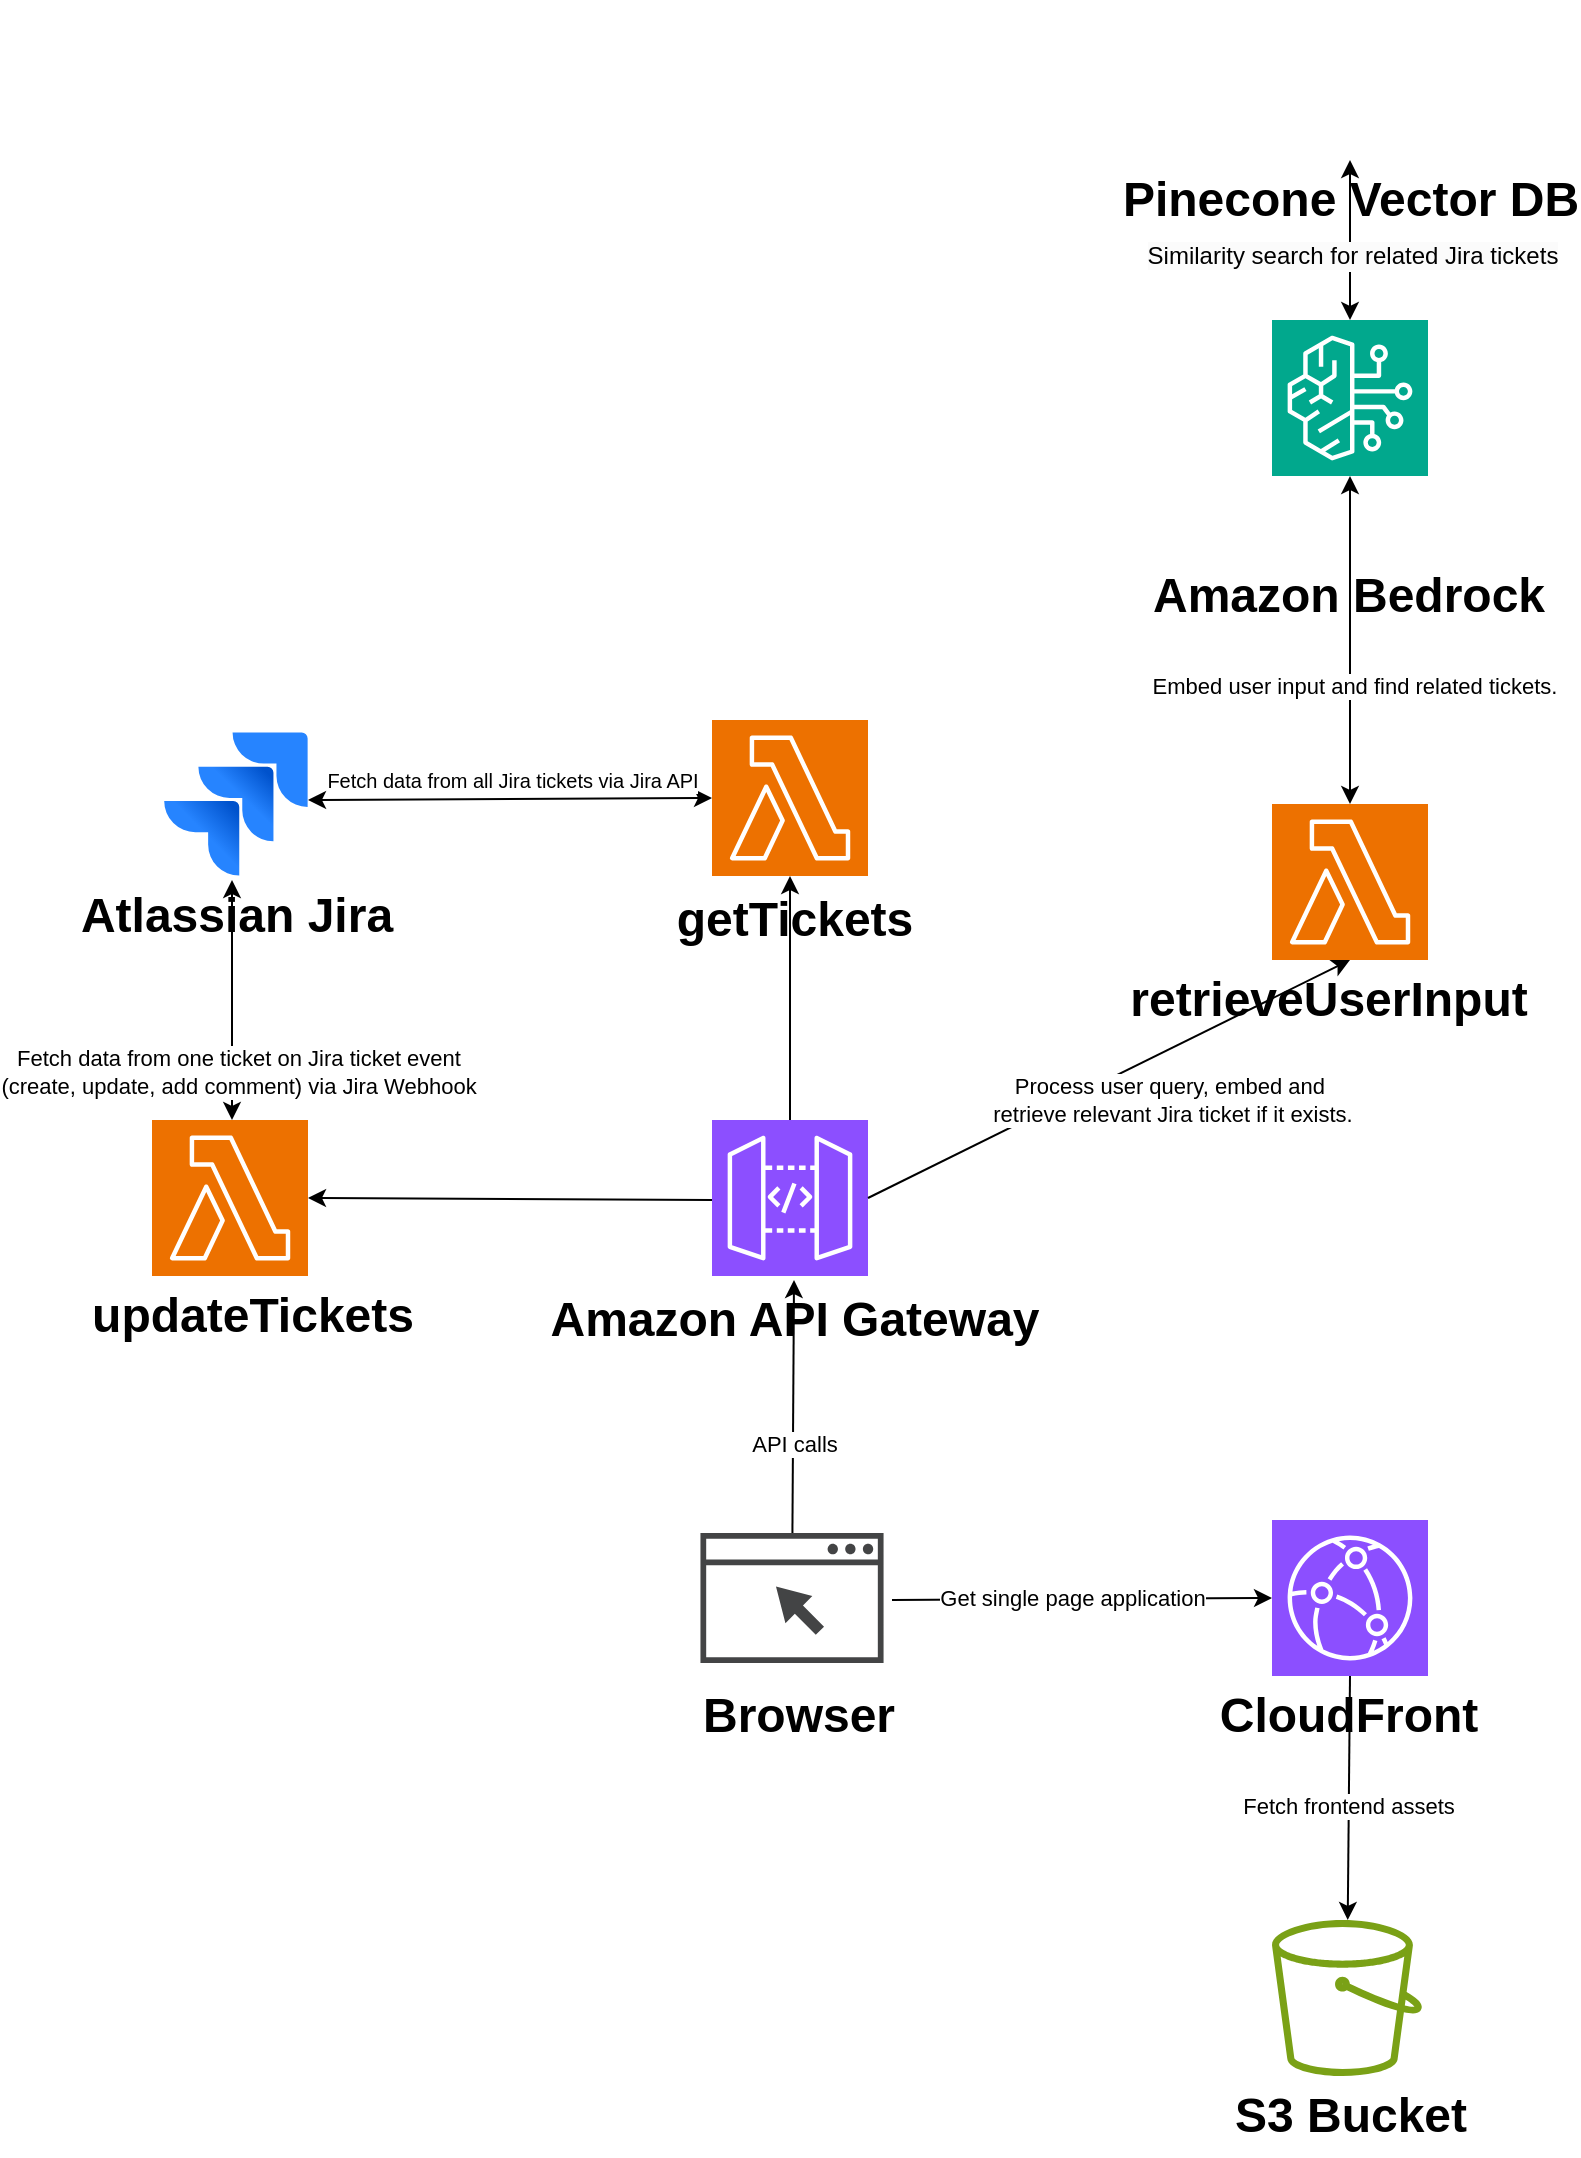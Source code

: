 <mxfile version="26.1.3">
  <diagram name="Page-1" id="CwEGhBO9QbRgsI6a4UCq">
    <mxGraphModel dx="1203" dy="524" grid="1" gridSize="10" guides="1" tooltips="1" connect="1" arrows="1" fold="1" page="1" pageScale="1" pageWidth="850" pageHeight="1100" math="0" shadow="0">
      <root>
        <mxCell id="0" />
        <mxCell id="1" parent="0" />
        <mxCell id="ZJyna0UpAOtfHH2cN7TO-2" value="" style="sketch=0;points=[[0,0,0],[0.25,0,0],[0.5,0,0],[0.75,0,0],[1,0,0],[0,1,0],[0.25,1,0],[0.5,1,0],[0.75,1,0],[1,1,0],[0,0.25,0],[0,0.5,0],[0,0.75,0],[1,0.25,0],[1,0.5,0],[1,0.75,0]];outlineConnect=0;fontColor=#232F3E;fillColor=#8C4FFF;strokeColor=#ffffff;dashed=0;verticalLabelPosition=bottom;verticalAlign=top;align=center;html=1;fontSize=12;fontStyle=0;aspect=fixed;shape=mxgraph.aws4.resourceIcon;resIcon=mxgraph.aws4.api_gateway;" vertex="1" parent="1">
          <mxGeometry x="360" y="560" width="78" height="78" as="geometry" />
        </mxCell>
        <mxCell id="ZJyna0UpAOtfHH2cN7TO-3" value="Amazon API Gateway" style="text;strokeColor=none;fillColor=none;html=1;fontSize=24;fontStyle=1;verticalAlign=middle;align=center;" vertex="1" parent="1">
          <mxGeometry x="351" y="640" width="100" height="40" as="geometry" />
        </mxCell>
        <mxCell id="ZJyna0UpAOtfHH2cN7TO-4" value="" style="sketch=0;points=[[0,0,0],[0.25,0,0],[0.5,0,0],[0.75,0,0],[1,0,0],[0,1,0],[0.25,1,0],[0.5,1,0],[0.75,1,0],[1,1,0],[0,0.25,0],[0,0.5,0],[0,0.75,0],[1,0.25,0],[1,0.5,0],[1,0.75,0]];outlineConnect=0;fontColor=#232F3E;fillColor=#ED7100;strokeColor=#ffffff;dashed=0;verticalLabelPosition=bottom;verticalAlign=top;align=center;html=1;fontSize=12;fontStyle=0;aspect=fixed;shape=mxgraph.aws4.resourceIcon;resIcon=mxgraph.aws4.lambda;" vertex="1" parent="1">
          <mxGeometry x="640" y="402" width="78" height="78" as="geometry" />
        </mxCell>
        <mxCell id="ZJyna0UpAOtfHH2cN7TO-5" value="" style="sketch=0;points=[[0,0,0],[0.25,0,0],[0.5,0,0],[0.75,0,0],[1,0,0],[0,1,0],[0.25,1,0],[0.5,1,0],[0.75,1,0],[1,1,0],[0,0.25,0],[0,0.5,0],[0,0.75,0],[1,0.25,0],[1,0.5,0],[1,0.75,0]];outlineConnect=0;fontColor=#232F3E;fillColor=#ED7100;strokeColor=#ffffff;dashed=0;verticalLabelPosition=bottom;verticalAlign=top;align=center;html=1;fontSize=12;fontStyle=0;aspect=fixed;shape=mxgraph.aws4.resourceIcon;resIcon=mxgraph.aws4.lambda;" vertex="1" parent="1">
          <mxGeometry x="360" y="360" width="78" height="78" as="geometry" />
        </mxCell>
        <mxCell id="ZJyna0UpAOtfHH2cN7TO-6" value="" style="sketch=0;points=[[0,0,0],[0.25,0,0],[0.5,0,0],[0.75,0,0],[1,0,0],[0,1,0],[0.25,1,0],[0.5,1,0],[0.75,1,0],[1,1,0],[0,0.25,0],[0,0.5,0],[0,0.75,0],[1,0.25,0],[1,0.5,0],[1,0.75,0]];outlineConnect=0;fontColor=#232F3E;fillColor=#ED7100;strokeColor=#ffffff;dashed=0;verticalLabelPosition=bottom;verticalAlign=top;align=center;html=1;fontSize=12;fontStyle=0;aspect=fixed;shape=mxgraph.aws4.resourceIcon;resIcon=mxgraph.aws4.lambda;" vertex="1" parent="1">
          <mxGeometry x="80" y="560" width="78" height="78" as="geometry" />
        </mxCell>
        <mxCell id="ZJyna0UpAOtfHH2cN7TO-9" value="retrieveUserInput" style="text;strokeColor=none;fillColor=none;html=1;fontSize=24;fontStyle=1;verticalAlign=middle;align=center;" vertex="1" parent="1">
          <mxGeometry x="618" y="480" width="100" height="40" as="geometry" />
        </mxCell>
        <mxCell id="ZJyna0UpAOtfHH2cN7TO-10" value="updateTickets" style="text;strokeColor=none;fillColor=none;html=1;fontSize=24;fontStyle=1;verticalAlign=middle;align=center;" vertex="1" parent="1">
          <mxGeometry x="80" y="638" width="100" height="40" as="geometry" />
        </mxCell>
        <mxCell id="ZJyna0UpAOtfHH2cN7TO-11" value="" style="sketch=0;points=[[0,0,0],[0.25,0,0],[0.5,0,0],[0.75,0,0],[1,0,0],[0,1,0],[0.25,1,0],[0.5,1,0],[0.75,1,0],[1,1,0],[0,0.25,0],[0,0.5,0],[0,0.75,0],[1,0.25,0],[1,0.5,0],[1,0.75,0]];outlineConnect=0;fontColor=#232F3E;fillColor=#01A88D;strokeColor=#ffffff;dashed=0;verticalLabelPosition=bottom;verticalAlign=top;align=center;html=1;fontSize=12;fontStyle=0;aspect=fixed;shape=mxgraph.aws4.resourceIcon;resIcon=mxgraph.aws4.bedrock;" vertex="1" parent="1">
          <mxGeometry x="640" y="160" width="78" height="78" as="geometry" />
        </mxCell>
        <mxCell id="ZJyna0UpAOtfHH2cN7TO-12" value="Amazon Bedrock" style="text;strokeColor=none;fillColor=none;html=1;fontSize=24;fontStyle=1;verticalAlign=middle;align=center;" vertex="1" parent="1">
          <mxGeometry x="627.5" y="278" width="100" height="40" as="geometry" />
        </mxCell>
        <mxCell id="ZJyna0UpAOtfHH2cN7TO-13" value="" style="shape=image;verticalLabelPosition=bottom;labelBackgroundColor=default;verticalAlign=top;aspect=fixed;imageAspect=0;image=https://scienzai.com/wp-content/uploads/2023/12/Pinecone-Logo.png;" vertex="1" parent="1">
          <mxGeometry x="639" width="80" height="80" as="geometry" />
        </mxCell>
        <mxCell id="ZJyna0UpAOtfHH2cN7TO-15" value="" style="sketch=0;outlineConnect=0;fontColor=#232F3E;gradientColor=none;fillColor=#7AA116;strokeColor=none;dashed=0;verticalLabelPosition=bottom;verticalAlign=top;align=center;html=1;fontSize=12;fontStyle=0;aspect=fixed;pointerEvents=1;shape=mxgraph.aws4.bucket;" vertex="1" parent="1">
          <mxGeometry x="640" y="960" width="75" height="78" as="geometry" />
        </mxCell>
        <mxCell id="ZJyna0UpAOtfHH2cN7TO-16" value="" style="sketch=0;pointerEvents=1;shadow=0;dashed=0;html=1;strokeColor=none;fillColor=#434445;aspect=fixed;labelPosition=center;verticalLabelPosition=bottom;verticalAlign=top;align=center;outlineConnect=0;shape=mxgraph.vvd.web_browser;" vertex="1" parent="1">
          <mxGeometry x="354.23" y="766.5" width="91.55" height="65" as="geometry" />
        </mxCell>
        <mxCell id="ZJyna0UpAOtfHH2cN7TO-17" value="" style="sketch=0;points=[[0,0,0],[0.25,0,0],[0.5,0,0],[0.75,0,0],[1,0,0],[0,1,0],[0.25,1,0],[0.5,1,0],[0.75,1,0],[1,1,0],[0,0.25,0],[0,0.5,0],[0,0.75,0],[1,0.25,0],[1,0.5,0],[1,0.75,0]];outlineConnect=0;fontColor=#232F3E;fillColor=#8C4FFF;strokeColor=#ffffff;dashed=0;verticalLabelPosition=bottom;verticalAlign=top;align=center;html=1;fontSize=12;fontStyle=0;aspect=fixed;shape=mxgraph.aws4.resourceIcon;resIcon=mxgraph.aws4.cloudfront;" vertex="1" parent="1">
          <mxGeometry x="640" y="760" width="78" height="78" as="geometry" />
        </mxCell>
        <mxCell id="ZJyna0UpAOtfHH2cN7TO-18" value="S3 Bucket" style="text;strokeColor=none;fillColor=none;html=1;fontSize=24;fontStyle=1;verticalAlign=middle;align=center;" vertex="1" parent="1">
          <mxGeometry x="629" y="1038" width="100" height="40" as="geometry" />
        </mxCell>
        <mxCell id="ZJyna0UpAOtfHH2cN7TO-19" value="CloudFront" style="text;strokeColor=none;fillColor=none;html=1;fontSize=24;fontStyle=1;verticalAlign=middle;align=center;" vertex="1" parent="1">
          <mxGeometry x="627.5" y="838" width="100" height="40" as="geometry" />
        </mxCell>
        <mxCell id="ZJyna0UpAOtfHH2cN7TO-20" value="Browser" style="text;strokeColor=none;fillColor=none;html=1;fontSize=24;fontStyle=1;verticalAlign=middle;align=center;" vertex="1" parent="1">
          <mxGeometry x="353.23" y="838" width="100" height="40" as="geometry" />
        </mxCell>
        <mxCell id="ZJyna0UpAOtfHH2cN7TO-27" value="" style="endArrow=classic;html=1;rounded=0;entryX=0.5;entryY=0;entryDx=0;entryDy=0;" edge="1" parent="1" source="ZJyna0UpAOtfHH2cN7TO-16" target="ZJyna0UpAOtfHH2cN7TO-3">
          <mxGeometry width="50" height="50" relative="1" as="geometry">
            <mxPoint x="320" y="640" as="sourcePoint" />
            <mxPoint x="310" y="700" as="targetPoint" />
          </mxGeometry>
        </mxCell>
        <mxCell id="ZJyna0UpAOtfHH2cN7TO-49" value="API calls" style="edgeLabel;html=1;align=center;verticalAlign=middle;resizable=0;points=[];" vertex="1" connectable="0" parent="ZJyna0UpAOtfHH2cN7TO-27">
          <mxGeometry x="-0.291" relative="1" as="geometry">
            <mxPoint as="offset" />
          </mxGeometry>
        </mxCell>
        <mxCell id="ZJyna0UpAOtfHH2cN7TO-28" value="" style="endArrow=classic;html=1;rounded=0;entryX=0;entryY=0.5;entryDx=0;entryDy=0;entryPerimeter=0;" edge="1" parent="1" target="ZJyna0UpAOtfHH2cN7TO-17">
          <mxGeometry width="50" height="50" relative="1" as="geometry">
            <mxPoint x="450" y="800" as="sourcePoint" />
            <mxPoint x="500" y="750" as="targetPoint" />
          </mxGeometry>
        </mxCell>
        <mxCell id="ZJyna0UpAOtfHH2cN7TO-58" value="Get single page application" style="edgeLabel;html=1;align=center;verticalAlign=middle;resizable=0;points=[];" vertex="1" connectable="0" parent="ZJyna0UpAOtfHH2cN7TO-28">
          <mxGeometry x="-0.318" y="-1" relative="1" as="geometry">
            <mxPoint x="25" y="-2" as="offset" />
          </mxGeometry>
        </mxCell>
        <mxCell id="ZJyna0UpAOtfHH2cN7TO-29" value="" style="endArrow=classic;html=1;rounded=0;exitX=0.5;exitY=1;exitDx=0;exitDy=0;exitPerimeter=0;" edge="1" parent="1" source="ZJyna0UpAOtfHH2cN7TO-17" target="ZJyna0UpAOtfHH2cN7TO-15">
          <mxGeometry width="50" height="50" relative="1" as="geometry">
            <mxPoint x="680" y="840" as="sourcePoint" />
            <mxPoint x="730" y="790" as="targetPoint" />
          </mxGeometry>
        </mxCell>
        <mxCell id="ZJyna0UpAOtfHH2cN7TO-62" value="Fetch frontend assets" style="edgeLabel;html=1;align=center;verticalAlign=middle;resizable=0;points=[];" vertex="1" connectable="0" parent="ZJyna0UpAOtfHH2cN7TO-29">
          <mxGeometry x="0.062" y="-1" relative="1" as="geometry">
            <mxPoint as="offset" />
          </mxGeometry>
        </mxCell>
        <mxCell id="ZJyna0UpAOtfHH2cN7TO-31" value="" style="endArrow=classic;html=1;rounded=0;entryX=1;entryY=0.5;entryDx=0;entryDy=0;entryPerimeter=0;" edge="1" parent="1" target="ZJyna0UpAOtfHH2cN7TO-6">
          <mxGeometry width="50" height="50" relative="1" as="geometry">
            <mxPoint x="360" y="600" as="sourcePoint" />
            <mxPoint x="410" y="550" as="targetPoint" />
          </mxGeometry>
        </mxCell>
        <mxCell id="ZJyna0UpAOtfHH2cN7TO-32" value="" style="endArrow=classic;html=1;rounded=0;entryX=0.5;entryY=1;entryDx=0;entryDy=0;entryPerimeter=0;exitX=1;exitY=0.5;exitDx=0;exitDy=0;exitPerimeter=0;" edge="1" parent="1" source="ZJyna0UpAOtfHH2cN7TO-2" target="ZJyna0UpAOtfHH2cN7TO-4">
          <mxGeometry width="50" height="50" relative="1" as="geometry">
            <mxPoint x="400" y="560" as="sourcePoint" />
            <mxPoint x="450" y="510" as="targetPoint" />
          </mxGeometry>
        </mxCell>
        <mxCell id="ZJyna0UpAOtfHH2cN7TO-50" value="Process user query, embed and&amp;nbsp;&lt;div&gt;retrieve relevant Jira ticket if it exists.&lt;/div&gt;" style="edgeLabel;html=1;align=center;verticalAlign=middle;resizable=0;points=[];" vertex="1" connectable="0" parent="ZJyna0UpAOtfHH2cN7TO-32">
          <mxGeometry x="-0.21" y="1" relative="1" as="geometry">
            <mxPoint x="57" y="-1" as="offset" />
          </mxGeometry>
        </mxCell>
        <mxCell id="ZJyna0UpAOtfHH2cN7TO-35" value="" style="endArrow=classic;startArrow=classic;html=1;rounded=0;entryX=0.5;entryY=0;entryDx=0;entryDy=0;entryPerimeter=0;exitX=0.5;exitY=1;exitDx=0;exitDy=0;" edge="1" parent="1" source="ZJyna0UpAOtfHH2cN7TO-13" target="ZJyna0UpAOtfHH2cN7TO-11">
          <mxGeometry width="50" height="50" relative="1" as="geometry">
            <mxPoint x="399" y="80" as="sourcePoint" />
            <mxPoint x="370" y="210" as="targetPoint" />
          </mxGeometry>
        </mxCell>
        <mxCell id="ZJyna0UpAOtfHH2cN7TO-61" value="&lt;span style=&quot;font-size: 12px; background-color: rgb(251, 251, 251);&quot;&gt;Similarity search for related Jira tickets&lt;/span&gt;" style="edgeLabel;html=1;align=center;verticalAlign=middle;resizable=0;points=[];" vertex="1" connectable="0" parent="ZJyna0UpAOtfHH2cN7TO-35">
          <mxGeometry x="0.182" y="1" relative="1" as="geometry">
            <mxPoint as="offset" />
          </mxGeometry>
        </mxCell>
        <mxCell id="ZJyna0UpAOtfHH2cN7TO-37" value="" style="endArrow=classic;startArrow=classic;html=1;rounded=0;entryX=0.5;entryY=1;entryDx=0;entryDy=0;exitX=0.5;exitY=0;exitDx=0;exitDy=0;exitPerimeter=0;entryPerimeter=0;" edge="1" parent="1" source="ZJyna0UpAOtfHH2cN7TO-4" target="ZJyna0UpAOtfHH2cN7TO-11">
          <mxGeometry width="50" height="50" relative="1" as="geometry">
            <mxPoint x="320" y="450" as="sourcePoint" />
            <mxPoint x="370" y="400" as="targetPoint" />
          </mxGeometry>
        </mxCell>
        <mxCell id="ZJyna0UpAOtfHH2cN7TO-59" value="Embed user input and find related tickets." style="edgeLabel;html=1;align=center;verticalAlign=middle;resizable=0;points=[];" vertex="1" connectable="0" parent="ZJyna0UpAOtfHH2cN7TO-37">
          <mxGeometry x="-0.273" y="-2" relative="1" as="geometry">
            <mxPoint as="offset" />
          </mxGeometry>
        </mxCell>
        <mxCell id="ZJyna0UpAOtfHH2cN7TO-38" value="" style="image;html=1;image=img/lib/atlassian/Jira_Logo.svg;" vertex="1" parent="1">
          <mxGeometry x="86" y="366" width="72" height="72" as="geometry" />
        </mxCell>
        <mxCell id="ZJyna0UpAOtfHH2cN7TO-41" value="" style="endArrow=classic;html=1;rounded=0;exitX=0.5;exitY=0;exitDx=0;exitDy=0;exitPerimeter=0;" edge="1" parent="1" source="ZJyna0UpAOtfHH2cN7TO-2" target="ZJyna0UpAOtfHH2cN7TO-5">
          <mxGeometry width="50" height="50" relative="1" as="geometry">
            <mxPoint x="399" y="560" as="sourcePoint" />
            <mxPoint x="401" y="438" as="targetPoint" />
          </mxGeometry>
        </mxCell>
        <mxCell id="ZJyna0UpAOtfHH2cN7TO-8" value="getTickets" style="text;strokeColor=none;fillColor=none;html=1;fontSize=24;fontStyle=1;verticalAlign=middle;align=center;" vertex="1" parent="1">
          <mxGeometry x="351" y="440" width="100" height="40" as="geometry" />
        </mxCell>
        <mxCell id="ZJyna0UpAOtfHH2cN7TO-14" value="Pinecone Vector DB" style="text;strokeColor=none;fillColor=none;html=1;fontSize=24;fontStyle=1;verticalAlign=middle;align=center;" vertex="1" parent="1">
          <mxGeometry x="629" y="80" width="100" height="40" as="geometry" />
        </mxCell>
        <mxCell id="ZJyna0UpAOtfHH2cN7TO-43" value="Atlassian Jira" style="text;strokeColor=none;fillColor=none;html=1;fontSize=24;fontStyle=1;verticalAlign=middle;align=center;" vertex="1" parent="1">
          <mxGeometry x="72" y="438" width="100" height="40" as="geometry" />
        </mxCell>
        <mxCell id="ZJyna0UpAOtfHH2cN7TO-45" value="" style="endArrow=classic;html=1;rounded=0;entryX=0;entryY=0.5;entryDx=0;entryDy=0;entryPerimeter=0;startArrow=classic;startFill=1;" edge="1" parent="1" target="ZJyna0UpAOtfHH2cN7TO-5">
          <mxGeometry width="50" height="50" relative="1" as="geometry">
            <mxPoint x="158" y="400" as="sourcePoint" />
            <mxPoint x="208" y="352" as="targetPoint" />
          </mxGeometry>
        </mxCell>
        <mxCell id="ZJyna0UpAOtfHH2cN7TO-47" value="Fetch data from all Jira tickets via Jira API" style="edgeLabel;html=1;align=center;verticalAlign=middle;resizable=0;points=[];fontSize=10;fontStyle=0" vertex="1" connectable="0" parent="ZJyna0UpAOtfHH2cN7TO-45">
          <mxGeometry x="-0.554" relative="1" as="geometry">
            <mxPoint x="57" y="-10" as="offset" />
          </mxGeometry>
        </mxCell>
        <mxCell id="ZJyna0UpAOtfHH2cN7TO-46" value="" style="endArrow=classic;html=1;rounded=0;startArrow=classic;startFill=1;" edge="1" parent="1">
          <mxGeometry width="50" height="50" relative="1" as="geometry">
            <mxPoint x="120" y="440" as="sourcePoint" />
            <mxPoint x="120" y="560" as="targetPoint" />
          </mxGeometry>
        </mxCell>
        <mxCell id="ZJyna0UpAOtfHH2cN7TO-48" value="Fetch data from one ticket on Jira ticket event&lt;div&gt;(create, update, add comment) via Jira Webhook&lt;/div&gt;" style="edgeLabel;html=1;align=center;verticalAlign=middle;resizable=0;points=[];" vertex="1" connectable="0" parent="ZJyna0UpAOtfHH2cN7TO-46">
          <mxGeometry x="-0.1" y="-1" relative="1" as="geometry">
            <mxPoint x="4" y="42" as="offset" />
          </mxGeometry>
        </mxCell>
      </root>
    </mxGraphModel>
  </diagram>
</mxfile>
